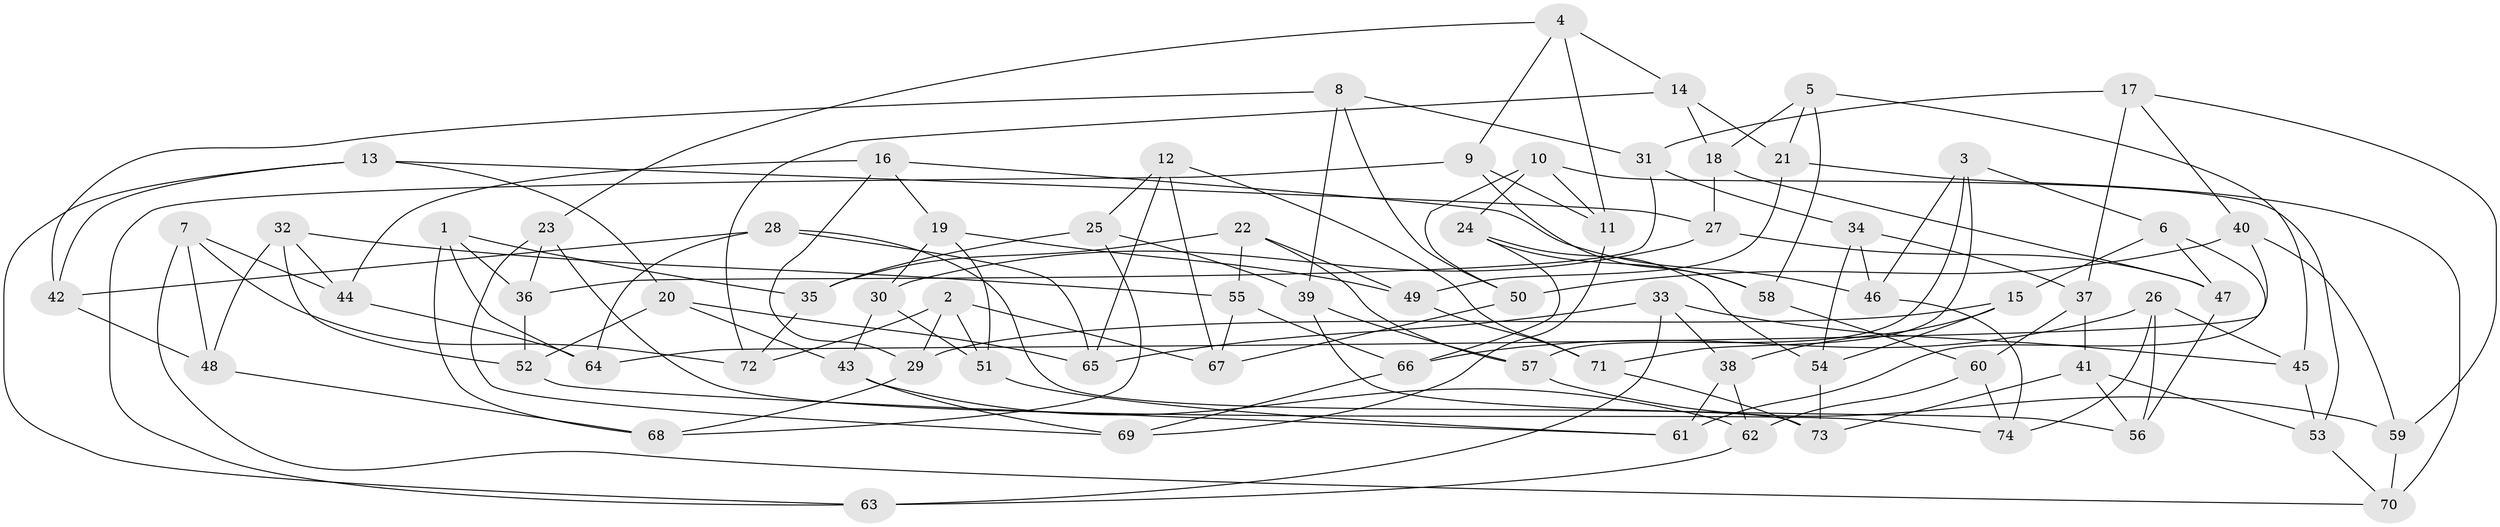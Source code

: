 // Generated by graph-tools (version 1.1) at 2025/50/03/09/25 03:50:51]
// undirected, 74 vertices, 148 edges
graph export_dot {
graph [start="1"]
  node [color=gray90,style=filled];
  1;
  2;
  3;
  4;
  5;
  6;
  7;
  8;
  9;
  10;
  11;
  12;
  13;
  14;
  15;
  16;
  17;
  18;
  19;
  20;
  21;
  22;
  23;
  24;
  25;
  26;
  27;
  28;
  29;
  30;
  31;
  32;
  33;
  34;
  35;
  36;
  37;
  38;
  39;
  40;
  41;
  42;
  43;
  44;
  45;
  46;
  47;
  48;
  49;
  50;
  51;
  52;
  53;
  54;
  55;
  56;
  57;
  58;
  59;
  60;
  61;
  62;
  63;
  64;
  65;
  66;
  67;
  68;
  69;
  70;
  71;
  72;
  73;
  74;
  1 -- 68;
  1 -- 36;
  1 -- 35;
  1 -- 64;
  2 -- 29;
  2 -- 51;
  2 -- 67;
  2 -- 72;
  3 -- 71;
  3 -- 6;
  3 -- 57;
  3 -- 46;
  4 -- 14;
  4 -- 23;
  4 -- 11;
  4 -- 9;
  5 -- 45;
  5 -- 18;
  5 -- 58;
  5 -- 21;
  6 -- 15;
  6 -- 61;
  6 -- 47;
  7 -- 72;
  7 -- 48;
  7 -- 44;
  7 -- 70;
  8 -- 39;
  8 -- 50;
  8 -- 31;
  8 -- 42;
  9 -- 58;
  9 -- 63;
  9 -- 11;
  10 -- 11;
  10 -- 53;
  10 -- 50;
  10 -- 24;
  11 -- 69;
  12 -- 67;
  12 -- 71;
  12 -- 65;
  12 -- 25;
  13 -- 42;
  13 -- 63;
  13 -- 20;
  13 -- 27;
  14 -- 18;
  14 -- 72;
  14 -- 21;
  15 -- 29;
  15 -- 38;
  15 -- 54;
  16 -- 44;
  16 -- 29;
  16 -- 46;
  16 -- 19;
  17 -- 40;
  17 -- 31;
  17 -- 37;
  17 -- 59;
  18 -- 27;
  18 -- 47;
  19 -- 49;
  19 -- 51;
  19 -- 30;
  20 -- 65;
  20 -- 43;
  20 -- 52;
  21 -- 49;
  21 -- 70;
  22 -- 49;
  22 -- 55;
  22 -- 57;
  22 -- 35;
  23 -- 69;
  23 -- 74;
  23 -- 36;
  24 -- 58;
  24 -- 66;
  24 -- 54;
  25 -- 35;
  25 -- 68;
  25 -- 39;
  26 -- 74;
  26 -- 45;
  26 -- 56;
  26 -- 66;
  27 -- 30;
  27 -- 47;
  28 -- 42;
  28 -- 64;
  28 -- 73;
  28 -- 65;
  29 -- 68;
  30 -- 51;
  30 -- 43;
  31 -- 34;
  31 -- 36;
  32 -- 44;
  32 -- 52;
  32 -- 48;
  32 -- 55;
  33 -- 38;
  33 -- 63;
  33 -- 65;
  33 -- 45;
  34 -- 37;
  34 -- 46;
  34 -- 54;
  35 -- 72;
  36 -- 52;
  37 -- 60;
  37 -- 41;
  38 -- 61;
  38 -- 62;
  39 -- 57;
  39 -- 56;
  40 -- 50;
  40 -- 59;
  40 -- 64;
  41 -- 56;
  41 -- 73;
  41 -- 53;
  42 -- 48;
  43 -- 69;
  43 -- 62;
  44 -- 64;
  45 -- 53;
  46 -- 74;
  47 -- 56;
  48 -- 68;
  49 -- 71;
  50 -- 67;
  51 -- 61;
  52 -- 61;
  53 -- 70;
  54 -- 73;
  55 -- 66;
  55 -- 67;
  57 -- 59;
  58 -- 60;
  59 -- 70;
  60 -- 62;
  60 -- 74;
  62 -- 63;
  66 -- 69;
  71 -- 73;
}
